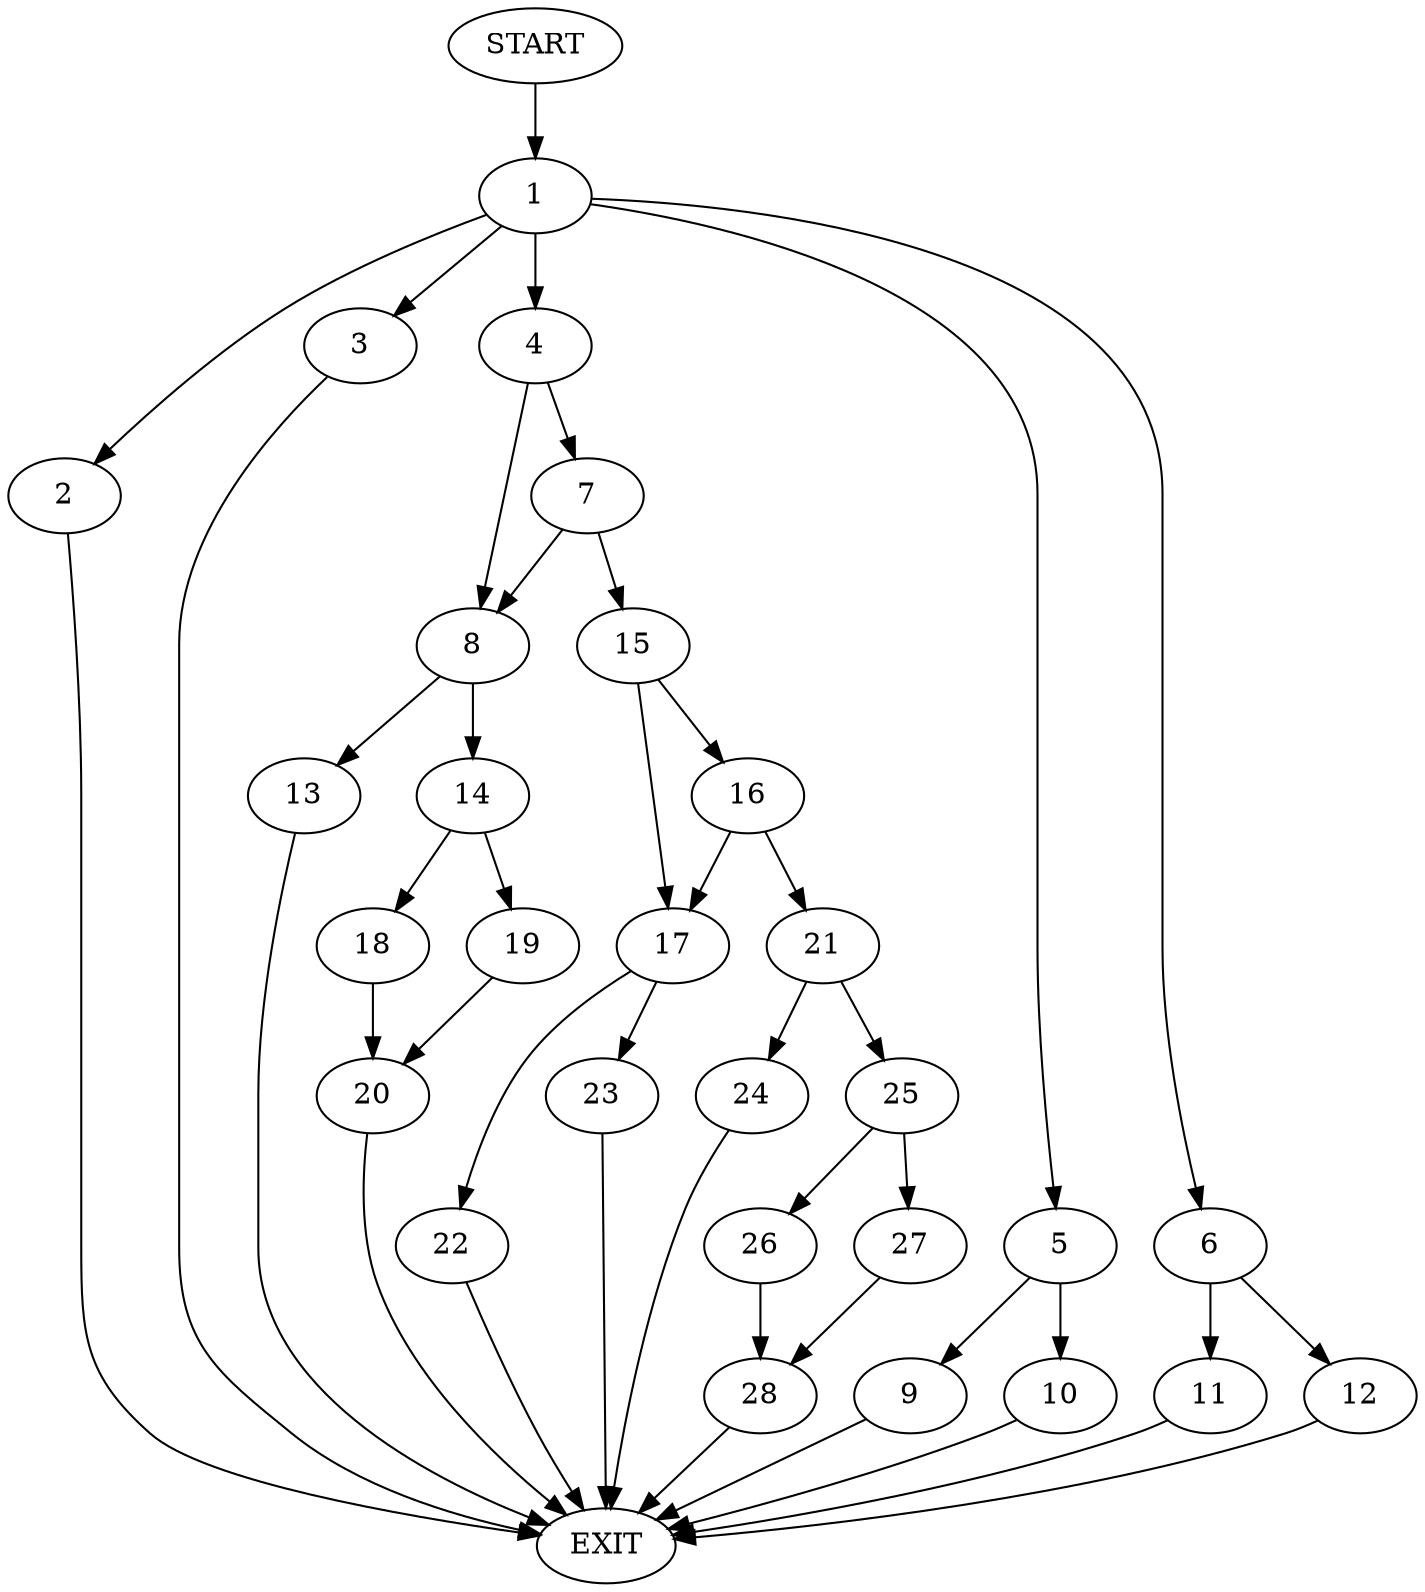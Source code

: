 digraph {
0 [label="START"]
29 [label="EXIT"]
0 -> 1
1 -> 2
1 -> 3
1 -> 4
1 -> 5
1 -> 6
4 -> 7
4 -> 8
5 -> 9
5 -> 10
3 -> 29
6 -> 11
6 -> 12
2 -> 29
8 -> 13
8 -> 14
7 -> 15
7 -> 8
15 -> 16
15 -> 17
13 -> 29
14 -> 18
14 -> 19
19 -> 20
18 -> 20
20 -> 29
16 -> 21
16 -> 17
17 -> 22
17 -> 23
21 -> 24
21 -> 25
24 -> 29
25 -> 26
25 -> 27
27 -> 28
26 -> 28
28 -> 29
22 -> 29
23 -> 29
11 -> 29
12 -> 29
9 -> 29
10 -> 29
}
